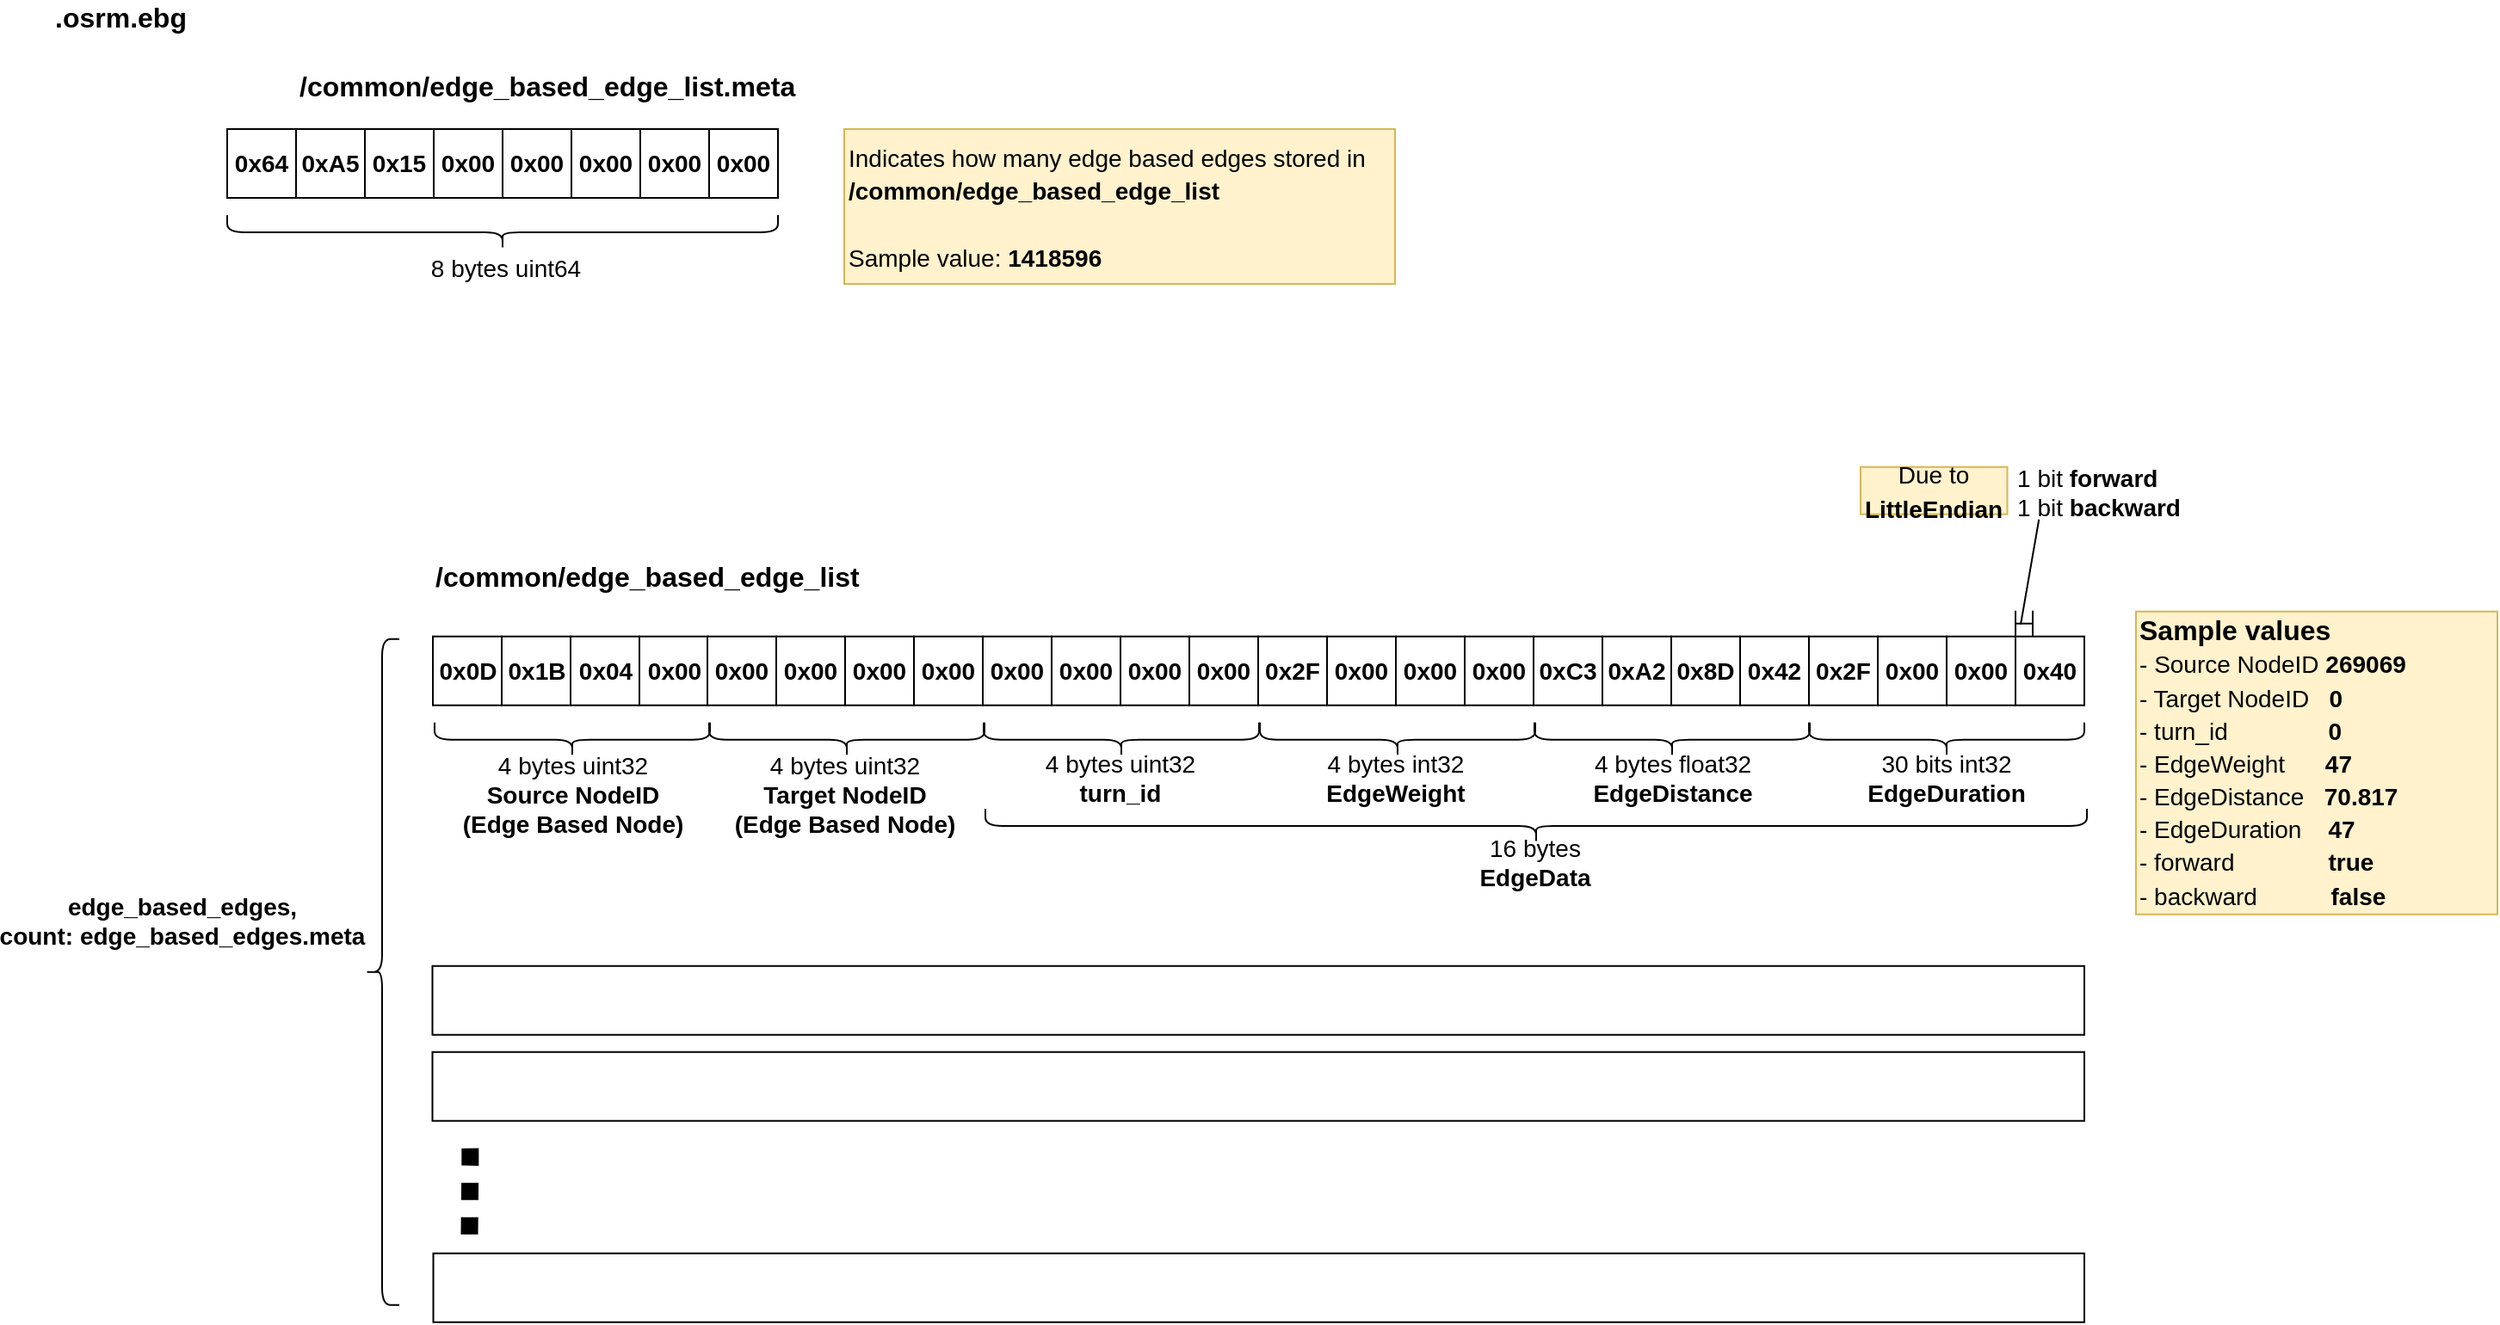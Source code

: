 <mxfile version="13.8.8" type="github"><diagram id="peSgpNI3BcgGdvSU9K40" name="Page-1"><mxGraphModel dx="1987" dy="1194" grid="1" gridSize="10" guides="1" tooltips="1" connect="1" arrows="1" fold="1" page="1" pageScale="1" pageWidth="1169" pageHeight="827" math="0" shadow="0"><root><mxCell id="0"/><mxCell id="1" parent="0"/><mxCell id="VliR9g0e-GEGa0XOMWeD-1" value="0x64" style="rounded=0;whiteSpace=wrap;html=1;fontStyle=1;fontSize=14;" parent="1" vertex="1"><mxGeometry x="141" y="85" width="40" height="40" as="geometry"/></mxCell><mxCell id="VliR9g0e-GEGa0XOMWeD-2" value="0xA5" style="rounded=0;whiteSpace=wrap;html=1;fontStyle=1;fontSize=14;" parent="1" vertex="1"><mxGeometry x="181" y="85" width="40" height="40" as="geometry"/></mxCell><mxCell id="VliR9g0e-GEGa0XOMWeD-3" value="0x15" style="rounded=0;whiteSpace=wrap;html=1;fontStyle=1;fontSize=14;" parent="1" vertex="1"><mxGeometry x="221" y="85" width="40" height="40" as="geometry"/></mxCell><mxCell id="VliR9g0e-GEGa0XOMWeD-4" value="0x00" style="rounded=0;whiteSpace=wrap;html=1;fontStyle=1;fontSize=14;" parent="1" vertex="1"><mxGeometry x="261" y="85" width="40" height="40" as="geometry"/></mxCell><mxCell id="VliR9g0e-GEGa0XOMWeD-5" value="0x00" style="rounded=0;whiteSpace=wrap;html=1;fontStyle=1;fontSize=14;" parent="1" vertex="1"><mxGeometry x="301" y="85" width="40" height="40" as="geometry"/></mxCell><mxCell id="VliR9g0e-GEGa0XOMWeD-6" value="0x00" style="rounded=0;whiteSpace=wrap;html=1;fontStyle=1;fontSize=14;" parent="1" vertex="1"><mxGeometry x="341" y="85" width="40" height="40" as="geometry"/></mxCell><mxCell id="VliR9g0e-GEGa0XOMWeD-7" value="0x00" style="rounded=0;whiteSpace=wrap;html=1;fontStyle=1;fontSize=14;" parent="1" vertex="1"><mxGeometry x="381" y="85" width="40" height="40" as="geometry"/></mxCell><mxCell id="VliR9g0e-GEGa0XOMWeD-8" value="0x00" style="rounded=0;whiteSpace=wrap;html=1;fontStyle=1;fontSize=14;" parent="1" vertex="1"><mxGeometry x="421" y="85" width="40" height="40" as="geometry"/></mxCell><mxCell id="VliR9g0e-GEGa0XOMWeD-28" value="" style="shape=curlyBracket;whiteSpace=wrap;html=1;rounded=1;fontSize=14;rotation=-90;" parent="1" vertex="1"><mxGeometry x="291" y="-15" width="20" height="320" as="geometry"/></mxCell><mxCell id="VliR9g0e-GEGa0XOMWeD-29" value="8 bytes uint64" style="text;html=1;strokeColor=none;fillColor=none;align=center;verticalAlign=middle;whiteSpace=wrap;rounded=0;fontSize=14;" parent="1" vertex="1"><mxGeometry x="221" y="156" width="164" height="20" as="geometry"/></mxCell><mxCell id="ZOe7THteKk9-Ha0sNbh8-1" value=".osrm.ebg" style="text;html=1;strokeColor=none;fillColor=none;align=left;verticalAlign=middle;whiteSpace=wrap;rounded=0;fontSize=16;fontStyle=1" parent="1" vertex="1"><mxGeometry x="39" y="10" width="245" height="20" as="geometry"/></mxCell><mxCell id="1GXQoTSjyK3YCtDIwdtC-1" value="/common/edge_based_edge_list.meta" style="text;html=1;strokeColor=none;fillColor=none;align=left;verticalAlign=middle;whiteSpace=wrap;rounded=0;fontSize=16;fontStyle=1" parent="1" vertex="1"><mxGeometry x="181" y="50" width="245" height="20" as="geometry"/></mxCell><mxCell id="1GXQoTSjyK3YCtDIwdtC-2" value="&lt;font style=&quot;font-size: 14px&quot;&gt;&lt;span style=&quot;font-weight: normal&quot;&gt;Indicates how many edge based edges stored in &lt;br&gt;&lt;/span&gt;/common/edge_based_edge_list&lt;br&gt;&lt;br&gt;&lt;span style=&quot;font-weight: 400 ; text-align: center&quot;&gt;Sample value:&amp;nbsp;&lt;/span&gt;&lt;b style=&quot;text-align: center&quot;&gt;1418596&lt;/b&gt;&lt;br&gt;&lt;/font&gt;" style="text;html=1;strokeColor=#d6b656;fillColor=#fff2cc;align=left;verticalAlign=middle;whiteSpace=wrap;rounded=0;fontSize=16;fontStyle=1" parent="1" vertex="1"><mxGeometry x="499.5" y="85" width="320" height="90" as="geometry"/></mxCell><mxCell id="1GXQoTSjyK3YCtDIwdtC-5" value="/common/edge_based_edge_list" style="text;html=1;strokeColor=none;fillColor=none;align=left;verticalAlign=middle;whiteSpace=wrap;rounded=0;fontSize=16;fontStyle=1" parent="1" vertex="1"><mxGeometry x="260.25" y="334.87" width="245" height="20" as="geometry"/></mxCell><mxCell id="1GXQoTSjyK3YCtDIwdtC-31" value="" style="shape=curlyBracket;whiteSpace=wrap;html=1;rounded=1;fontSize=14;rotation=0;" parent="1" vertex="1"><mxGeometry x="221" y="381.37" width="20" height="387" as="geometry"/></mxCell><mxCell id="1GXQoTSjyK3YCtDIwdtC-32" value="" style="rounded=0;whiteSpace=wrap;html=1;" parent="1" vertex="1"><mxGeometry x="260.25" y="571.37" width="959.75" height="40" as="geometry"/></mxCell><mxCell id="1GXQoTSjyK3YCtDIwdtC-33" value="" style="rounded=0;whiteSpace=wrap;html=1;" parent="1" vertex="1"><mxGeometry x="260.25" y="621.37" width="959.75" height="40" as="geometry"/></mxCell><mxCell id="1GXQoTSjyK3YCtDIwdtC-34" value="" style="endArrow=none;dashed=1;html=1;strokeWidth=10;strokeColor=#000000;rounded=1;dashPattern=1 1;" parent="1" edge="1"><mxGeometry width="50" height="50" relative="1" as="geometry"><mxPoint x="281.75" y="727.37" as="sourcePoint"/><mxPoint x="281.75" y="667.37" as="targetPoint"/><Array as="points"><mxPoint x="282.25" y="677.37"/></Array></mxGeometry></mxCell><mxCell id="1GXQoTSjyK3YCtDIwdtC-35" value="&lt;b&gt;edge_based_edges, &lt;br&gt;count:&amp;nbsp;&lt;/b&gt;&lt;b&gt;edge_based_edges&lt;/b&gt;&lt;b&gt;.meta&lt;/b&gt;" style="text;html=1;strokeColor=none;fillColor=none;align=center;verticalAlign=middle;whiteSpace=wrap;rounded=0;fontSize=14;" parent="1" vertex="1"><mxGeometry x="30" y="512.12" width="170" height="65" as="geometry"/></mxCell><mxCell id="1GXQoTSjyK3YCtDIwdtC-36" value="" style="rounded=0;whiteSpace=wrap;html=1;" parent="1" vertex="1"><mxGeometry x="260.75" y="738.37" width="959.25" height="40" as="geometry"/></mxCell><mxCell id="1RReqdNAZumBMjlg1cft-1" value="0x0D" style="rounded=0;whiteSpace=wrap;html=1;fontStyle=1;fontSize=14;" parent="1" vertex="1"><mxGeometry x="260.5" y="379.87" width="40" height="40" as="geometry"/></mxCell><mxCell id="1RReqdNAZumBMjlg1cft-2" value="0x1B" style="rounded=0;whiteSpace=wrap;html=1;fontStyle=1;fontSize=14;" parent="1" vertex="1"><mxGeometry x="300.5" y="379.87" width="40" height="40" as="geometry"/></mxCell><mxCell id="1RReqdNAZumBMjlg1cft-3" value="0x04" style="rounded=0;whiteSpace=wrap;html=1;fontStyle=1;fontSize=14;" parent="1" vertex="1"><mxGeometry x="340.5" y="379.87" width="40" height="40" as="geometry"/></mxCell><mxCell id="1RReqdNAZumBMjlg1cft-4" value="0x00" style="rounded=0;whiteSpace=wrap;html=1;fontStyle=1;fontSize=14;" parent="1" vertex="1"><mxGeometry x="380.5" y="379.87" width="40" height="40" as="geometry"/></mxCell><mxCell id="1RReqdNAZumBMjlg1cft-5" value="" style="shape=curlyBracket;whiteSpace=wrap;html=1;rounded=1;fontSize=14;rotation=-90;" parent="1" vertex="1"><mxGeometry x="331.5" y="359.87" width="20" height="160" as="geometry"/></mxCell><mxCell id="1RReqdNAZumBMjlg1cft-6" value="4 bytes uint32&lt;br&gt;&lt;b&gt;Source NodeID&lt;br&gt;(Edge Based Node)&lt;br&gt;&lt;/b&gt;" style="text;html=1;strokeColor=none;fillColor=none;align=center;verticalAlign=middle;whiteSpace=wrap;rounded=0;fontSize=14;" parent="1" vertex="1"><mxGeometry x="272" y="453.37" width="140" height="38" as="geometry"/></mxCell><mxCell id="1RReqdNAZumBMjlg1cft-11" value="&lt;font style=&quot;font-size: 14px&quot;&gt;&lt;span style=&quot;font-weight: normal&quot;&gt;Due to &lt;/span&gt;LittleEndian&lt;br&gt;&lt;/font&gt;" style="text;html=1;strokeColor=#d6b656;fillColor=#fff2cc;align=center;verticalAlign=middle;whiteSpace=wrap;rounded=0;fontSize=16;fontStyle=1" parent="1" vertex="1"><mxGeometry x="1090" y="281.37" width="85.25" height="27.5" as="geometry"/></mxCell><mxCell id="1RReqdNAZumBMjlg1cft-13" value="0x00" style="rounded=0;whiteSpace=wrap;html=1;fontStyle=1;fontSize=14;" parent="1" vertex="1"><mxGeometry x="420" y="379.87" width="40" height="40" as="geometry"/></mxCell><mxCell id="1RReqdNAZumBMjlg1cft-14" value="0x00" style="rounded=0;whiteSpace=wrap;html=1;fontStyle=1;fontSize=14;" parent="1" vertex="1"><mxGeometry x="460" y="379.87" width="40" height="40" as="geometry"/></mxCell><mxCell id="1RReqdNAZumBMjlg1cft-15" value="0x00" style="rounded=0;whiteSpace=wrap;html=1;fontStyle=1;fontSize=14;" parent="1" vertex="1"><mxGeometry x="500" y="379.87" width="40" height="40" as="geometry"/></mxCell><mxCell id="1RReqdNAZumBMjlg1cft-16" value="0x00" style="rounded=0;whiteSpace=wrap;html=1;fontStyle=1;fontSize=14;" parent="1" vertex="1"><mxGeometry x="540" y="379.87" width="40" height="40" as="geometry"/></mxCell><mxCell id="1RReqdNAZumBMjlg1cft-17" value="" style="shape=curlyBracket;whiteSpace=wrap;html=1;rounded=1;fontSize=14;rotation=-90;" parent="1" vertex="1"><mxGeometry x="491" y="359.87" width="20" height="160" as="geometry"/></mxCell><mxCell id="1RReqdNAZumBMjlg1cft-21" value="0x00" style="rounded=0;whiteSpace=wrap;html=1;fontStyle=1;fontSize=14;" parent="1" vertex="1"><mxGeometry x="580" y="379.87" width="40" height="40" as="geometry"/></mxCell><mxCell id="1RReqdNAZumBMjlg1cft-22" value="0x00" style="rounded=0;whiteSpace=wrap;html=1;fontStyle=1;fontSize=14;" parent="1" vertex="1"><mxGeometry x="620" y="379.87" width="40" height="40" as="geometry"/></mxCell><mxCell id="1RReqdNAZumBMjlg1cft-23" value="0x00" style="rounded=0;whiteSpace=wrap;html=1;fontStyle=1;fontSize=14;" parent="1" vertex="1"><mxGeometry x="660" y="379.87" width="40" height="40" as="geometry"/></mxCell><mxCell id="1RReqdNAZumBMjlg1cft-24" value="0x00" style="rounded=0;whiteSpace=wrap;html=1;fontStyle=1;fontSize=14;" parent="1" vertex="1"><mxGeometry x="700" y="379.87" width="40" height="40" as="geometry"/></mxCell><mxCell id="1RReqdNAZumBMjlg1cft-33" value="" style="shape=crossbar;whiteSpace=wrap;html=1;rounded=1;" parent="1" vertex="1"><mxGeometry x="1180.01" y="364.87" width="10" height="15" as="geometry"/></mxCell><mxCell id="1RReqdNAZumBMjlg1cft-34" value="" style="endArrow=none;html=1;entryX=0.5;entryY=1;entryDx=0;entryDy=0;" parent="1" edge="1"><mxGeometry width="50" height="50" relative="1" as="geometry"><mxPoint x="1183.01" y="372.87" as="sourcePoint"/><mxPoint x="1193.635" y="311.87" as="targetPoint"/></mxGeometry></mxCell><mxCell id="1RReqdNAZumBMjlg1cft-35" value="&lt;div style=&quot;text-align: left&quot;&gt;&lt;span&gt;1 bit &lt;b&gt;forward&lt;/b&gt;&lt;/span&gt;&lt;/div&gt;&lt;div style=&quot;text-align: left&quot;&gt;1&lt;b style=&quot;font-weight: bold&quot;&gt; &lt;/b&gt;bit &lt;b style=&quot;font-weight: bold&quot;&gt;backward&lt;/b&gt;&lt;/div&gt;" style="text;html=1;strokeColor=none;fillColor=none;align=center;verticalAlign=middle;whiteSpace=wrap;rounded=0;fontSize=14;" parent="1" vertex="1"><mxGeometry x="1167.38" y="283.87" width="122.62" height="25" as="geometry"/></mxCell><mxCell id="ILwVSc2QLi8FvhKxCoyk-1" value="4 bytes uint32&lt;br&gt;&lt;b&gt;Target NodeID&lt;br&gt;&lt;/b&gt;&lt;b&gt;(Edge Based Node)&lt;/b&gt;&lt;b&gt;&lt;br&gt;&lt;/b&gt;" style="text;html=1;strokeColor=none;fillColor=none;align=center;verticalAlign=middle;whiteSpace=wrap;rounded=0;fontSize=14;" vertex="1" parent="1"><mxGeometry x="430" y="453.37" width="140" height="38" as="geometry"/></mxCell><mxCell id="ILwVSc2QLi8FvhKxCoyk-2" value="0x2F" style="rounded=0;whiteSpace=wrap;html=1;fontStyle=1;fontSize=14;" vertex="1" parent="1"><mxGeometry x="740" y="379.87" width="40" height="40" as="geometry"/></mxCell><mxCell id="ILwVSc2QLi8FvhKxCoyk-3" value="0x00" style="rounded=0;whiteSpace=wrap;html=1;fontStyle=1;fontSize=14;" vertex="1" parent="1"><mxGeometry x="780" y="379.87" width="40" height="40" as="geometry"/></mxCell><mxCell id="ILwVSc2QLi8FvhKxCoyk-4" value="0x00" style="rounded=0;whiteSpace=wrap;html=1;fontStyle=1;fontSize=14;" vertex="1" parent="1"><mxGeometry x="820" y="379.87" width="40" height="40" as="geometry"/></mxCell><mxCell id="ILwVSc2QLi8FvhKxCoyk-5" value="0x00" style="rounded=0;whiteSpace=wrap;html=1;fontStyle=1;fontSize=14;" vertex="1" parent="1"><mxGeometry x="860" y="379.87" width="40" height="40" as="geometry"/></mxCell><mxCell id="ILwVSc2QLi8FvhKxCoyk-7" value="0xC3" style="rounded=0;whiteSpace=wrap;html=1;fontStyle=1;fontSize=14;" vertex="1" parent="1"><mxGeometry x="900" y="379.87" width="40" height="40" as="geometry"/></mxCell><mxCell id="ILwVSc2QLi8FvhKxCoyk-8" value="0xA2" style="rounded=0;whiteSpace=wrap;html=1;fontStyle=1;fontSize=14;" vertex="1" parent="1"><mxGeometry x="940" y="379.87" width="40" height="40" as="geometry"/></mxCell><mxCell id="ILwVSc2QLi8FvhKxCoyk-9" value="0x8D" style="rounded=0;whiteSpace=wrap;html=1;fontStyle=1;fontSize=14;" vertex="1" parent="1"><mxGeometry x="980" y="379.87" width="40" height="40" as="geometry"/></mxCell><mxCell id="ILwVSc2QLi8FvhKxCoyk-10" value="0x42" style="rounded=0;whiteSpace=wrap;html=1;fontStyle=1;fontSize=14;" vertex="1" parent="1"><mxGeometry x="1020" y="379.87" width="40" height="40" as="geometry"/></mxCell><mxCell id="ILwVSc2QLi8FvhKxCoyk-11" value="0x2F" style="rounded=0;whiteSpace=wrap;html=1;fontStyle=1;fontSize=14;" vertex="1" parent="1"><mxGeometry x="1060" y="379.87" width="40" height="40" as="geometry"/></mxCell><mxCell id="ILwVSc2QLi8FvhKxCoyk-12" value="0x00" style="rounded=0;whiteSpace=wrap;html=1;fontStyle=1;fontSize=14;" vertex="1" parent="1"><mxGeometry x="1100" y="379.87" width="40" height="40" as="geometry"/></mxCell><mxCell id="ILwVSc2QLi8FvhKxCoyk-13" value="0x00" style="rounded=0;whiteSpace=wrap;html=1;fontStyle=1;fontSize=14;" vertex="1" parent="1"><mxGeometry x="1140" y="379.87" width="40" height="40" as="geometry"/></mxCell><mxCell id="ILwVSc2QLi8FvhKxCoyk-14" value="0x40" style="rounded=0;whiteSpace=wrap;html=1;fontStyle=1;fontSize=14;" vertex="1" parent="1"><mxGeometry x="1180" y="379.87" width="40" height="40" as="geometry"/></mxCell><mxCell id="ILwVSc2QLi8FvhKxCoyk-21" value="" style="shape=curlyBracket;whiteSpace=wrap;html=1;rounded=1;fontSize=14;rotation=-90;" vertex="1" parent="1"><mxGeometry x="891.51" y="170" width="20" height="640" as="geometry"/></mxCell><mxCell id="ILwVSc2QLi8FvhKxCoyk-22" value="16 bytes&lt;br&gt;&lt;b&gt;EdgeData&lt;br&gt;&lt;/b&gt;" style="text;html=1;strokeColor=none;fillColor=none;align=center;verticalAlign=middle;whiteSpace=wrap;rounded=0;fontSize=14;" vertex="1" parent="1"><mxGeometry x="830.5" y="491.37" width="140" height="40" as="geometry"/></mxCell><mxCell id="ILwVSc2QLi8FvhKxCoyk-23" value="" style="shape=curlyBracket;whiteSpace=wrap;html=1;rounded=1;fontSize=14;rotation=-90;" vertex="1" parent="1"><mxGeometry x="650.5" y="359.87" width="20" height="160" as="geometry"/></mxCell><mxCell id="ILwVSc2QLi8FvhKxCoyk-24" value="4 bytes uint32&lt;br&gt;&lt;b&gt;turn_id&lt;br&gt;&lt;/b&gt;" style="text;html=1;strokeColor=none;fillColor=none;align=center;verticalAlign=middle;whiteSpace=wrap;rounded=0;fontSize=14;" vertex="1" parent="1"><mxGeometry x="589.5" y="443.37" width="140" height="38" as="geometry"/></mxCell><mxCell id="ILwVSc2QLi8FvhKxCoyk-25" value="" style="shape=curlyBracket;whiteSpace=wrap;html=1;rounded=1;fontSize=14;rotation=-90;" vertex="1" parent="1"><mxGeometry x="811" y="359.87" width="20" height="160" as="geometry"/></mxCell><mxCell id="ILwVSc2QLi8FvhKxCoyk-26" value="4 bytes int32&lt;br&gt;&lt;b&gt;EdgeWeight&lt;br&gt;&lt;/b&gt;" style="text;html=1;strokeColor=none;fillColor=none;align=center;verticalAlign=middle;whiteSpace=wrap;rounded=0;fontSize=14;" vertex="1" parent="1"><mxGeometry x="750" y="443.37" width="140" height="38" as="geometry"/></mxCell><mxCell id="ILwVSc2QLi8FvhKxCoyk-30" value="" style="shape=curlyBracket;whiteSpace=wrap;html=1;rounded=1;fontSize=14;rotation=-90;" vertex="1" parent="1"><mxGeometry x="970.5" y="359.87" width="20" height="160" as="geometry"/></mxCell><mxCell id="ILwVSc2QLi8FvhKxCoyk-31" value="4 bytes float32&lt;br&gt;&lt;b&gt;EdgeDistance&lt;br&gt;&lt;/b&gt;" style="text;html=1;strokeColor=none;fillColor=none;align=center;verticalAlign=middle;whiteSpace=wrap;rounded=0;fontSize=14;" vertex="1" parent="1"><mxGeometry x="910.5" y="443.37" width="140" height="38" as="geometry"/></mxCell><mxCell id="ILwVSc2QLi8FvhKxCoyk-32" value="" style="shape=curlyBracket;whiteSpace=wrap;html=1;rounded=1;fontSize=14;rotation=-90;" vertex="1" parent="1"><mxGeometry x="1130" y="359.87" width="20" height="160" as="geometry"/></mxCell><mxCell id="ILwVSc2QLi8FvhKxCoyk-33" value="30 bits int32&lt;br&gt;&lt;b&gt;EdgeDuration&lt;br&gt;&lt;/b&gt;" style="text;html=1;strokeColor=none;fillColor=none;align=center;verticalAlign=middle;whiteSpace=wrap;rounded=0;fontSize=14;" vertex="1" parent="1"><mxGeometry x="1070" y="443.37" width="140" height="38" as="geometry"/></mxCell><mxCell id="ILwVSc2QLi8FvhKxCoyk-34" value="&lt;font style=&quot;font-size: 14px&quot;&gt;&lt;span style=&quot;font-size: 16px ; text-align: center&quot;&gt;Sample values&amp;nbsp;&lt;br&gt;&lt;/span&gt;&lt;span style=&quot;font-weight: normal ; text-align: center&quot;&gt;- &lt;/span&gt;&lt;span style=&quot;font-weight: normal ; text-align: center&quot;&gt;&lt;font style=&quot;font-size: 14px&quot;&gt;Source NodeID&lt;/font&gt;&lt;span&gt;&amp;nbsp;&lt;/span&gt;&lt;/span&gt;&lt;span style=&quot;text-align: center&quot;&gt;269069&lt;br&gt;&lt;/span&gt;&lt;span style=&quot;font-weight: normal&quot;&gt;- Target NodeID&amp;nbsp; &amp;nbsp;&lt;/span&gt;0&lt;br&gt;&lt;span style=&quot;font-weight: normal&quot;&gt;- turn_id&amp;nbsp; &amp;nbsp; &amp;nbsp; &amp;nbsp; &amp;nbsp; &amp;nbsp; &amp;nbsp; &lt;/span&gt;&amp;nbsp;0&lt;span style=&quot;font-weight: normal&quot;&gt;&amp;nbsp;&amp;nbsp;&lt;/span&gt;&lt;br&gt;&lt;span style=&quot;font-weight: normal&quot;&gt;- EdgeWeight&amp;nbsp; &amp;nbsp; &amp;nbsp; &lt;/span&gt;47&lt;br&gt;&lt;span style=&quot;font-weight: normal&quot;&gt;- EdgeDistance&amp;nbsp; &amp;nbsp;&lt;/span&gt;70.817&lt;br&gt;&lt;span style=&quot;font-weight: normal&quot;&gt;- EdgeDuration&amp;nbsp; &amp;nbsp;&amp;nbsp;&lt;/span&gt;47&lt;br&gt;&lt;span style=&quot;font-weight: normal&quot;&gt;- forward&amp;nbsp; &amp;nbsp; &amp;nbsp; &amp;nbsp; &amp;nbsp; &amp;nbsp; &amp;nbsp; &lt;/span&gt;true&lt;br&gt;&lt;span style=&quot;font-weight: normal&quot;&gt;- backward&amp;nbsp; &amp;nbsp; &amp;nbsp; &amp;nbsp; &amp;nbsp; &amp;nbsp;&lt;/span&gt;false&lt;br&gt;&lt;/font&gt;" style="text;html=1;strokeColor=#d6b656;fillColor=#fff2cc;align=left;verticalAlign=middle;whiteSpace=wrap;rounded=0;fontSize=16;fontStyle=1" vertex="1" parent="1"><mxGeometry x="1250" y="365.37" width="210" height="176" as="geometry"/></mxCell></root></mxGraphModel></diagram></mxfile>